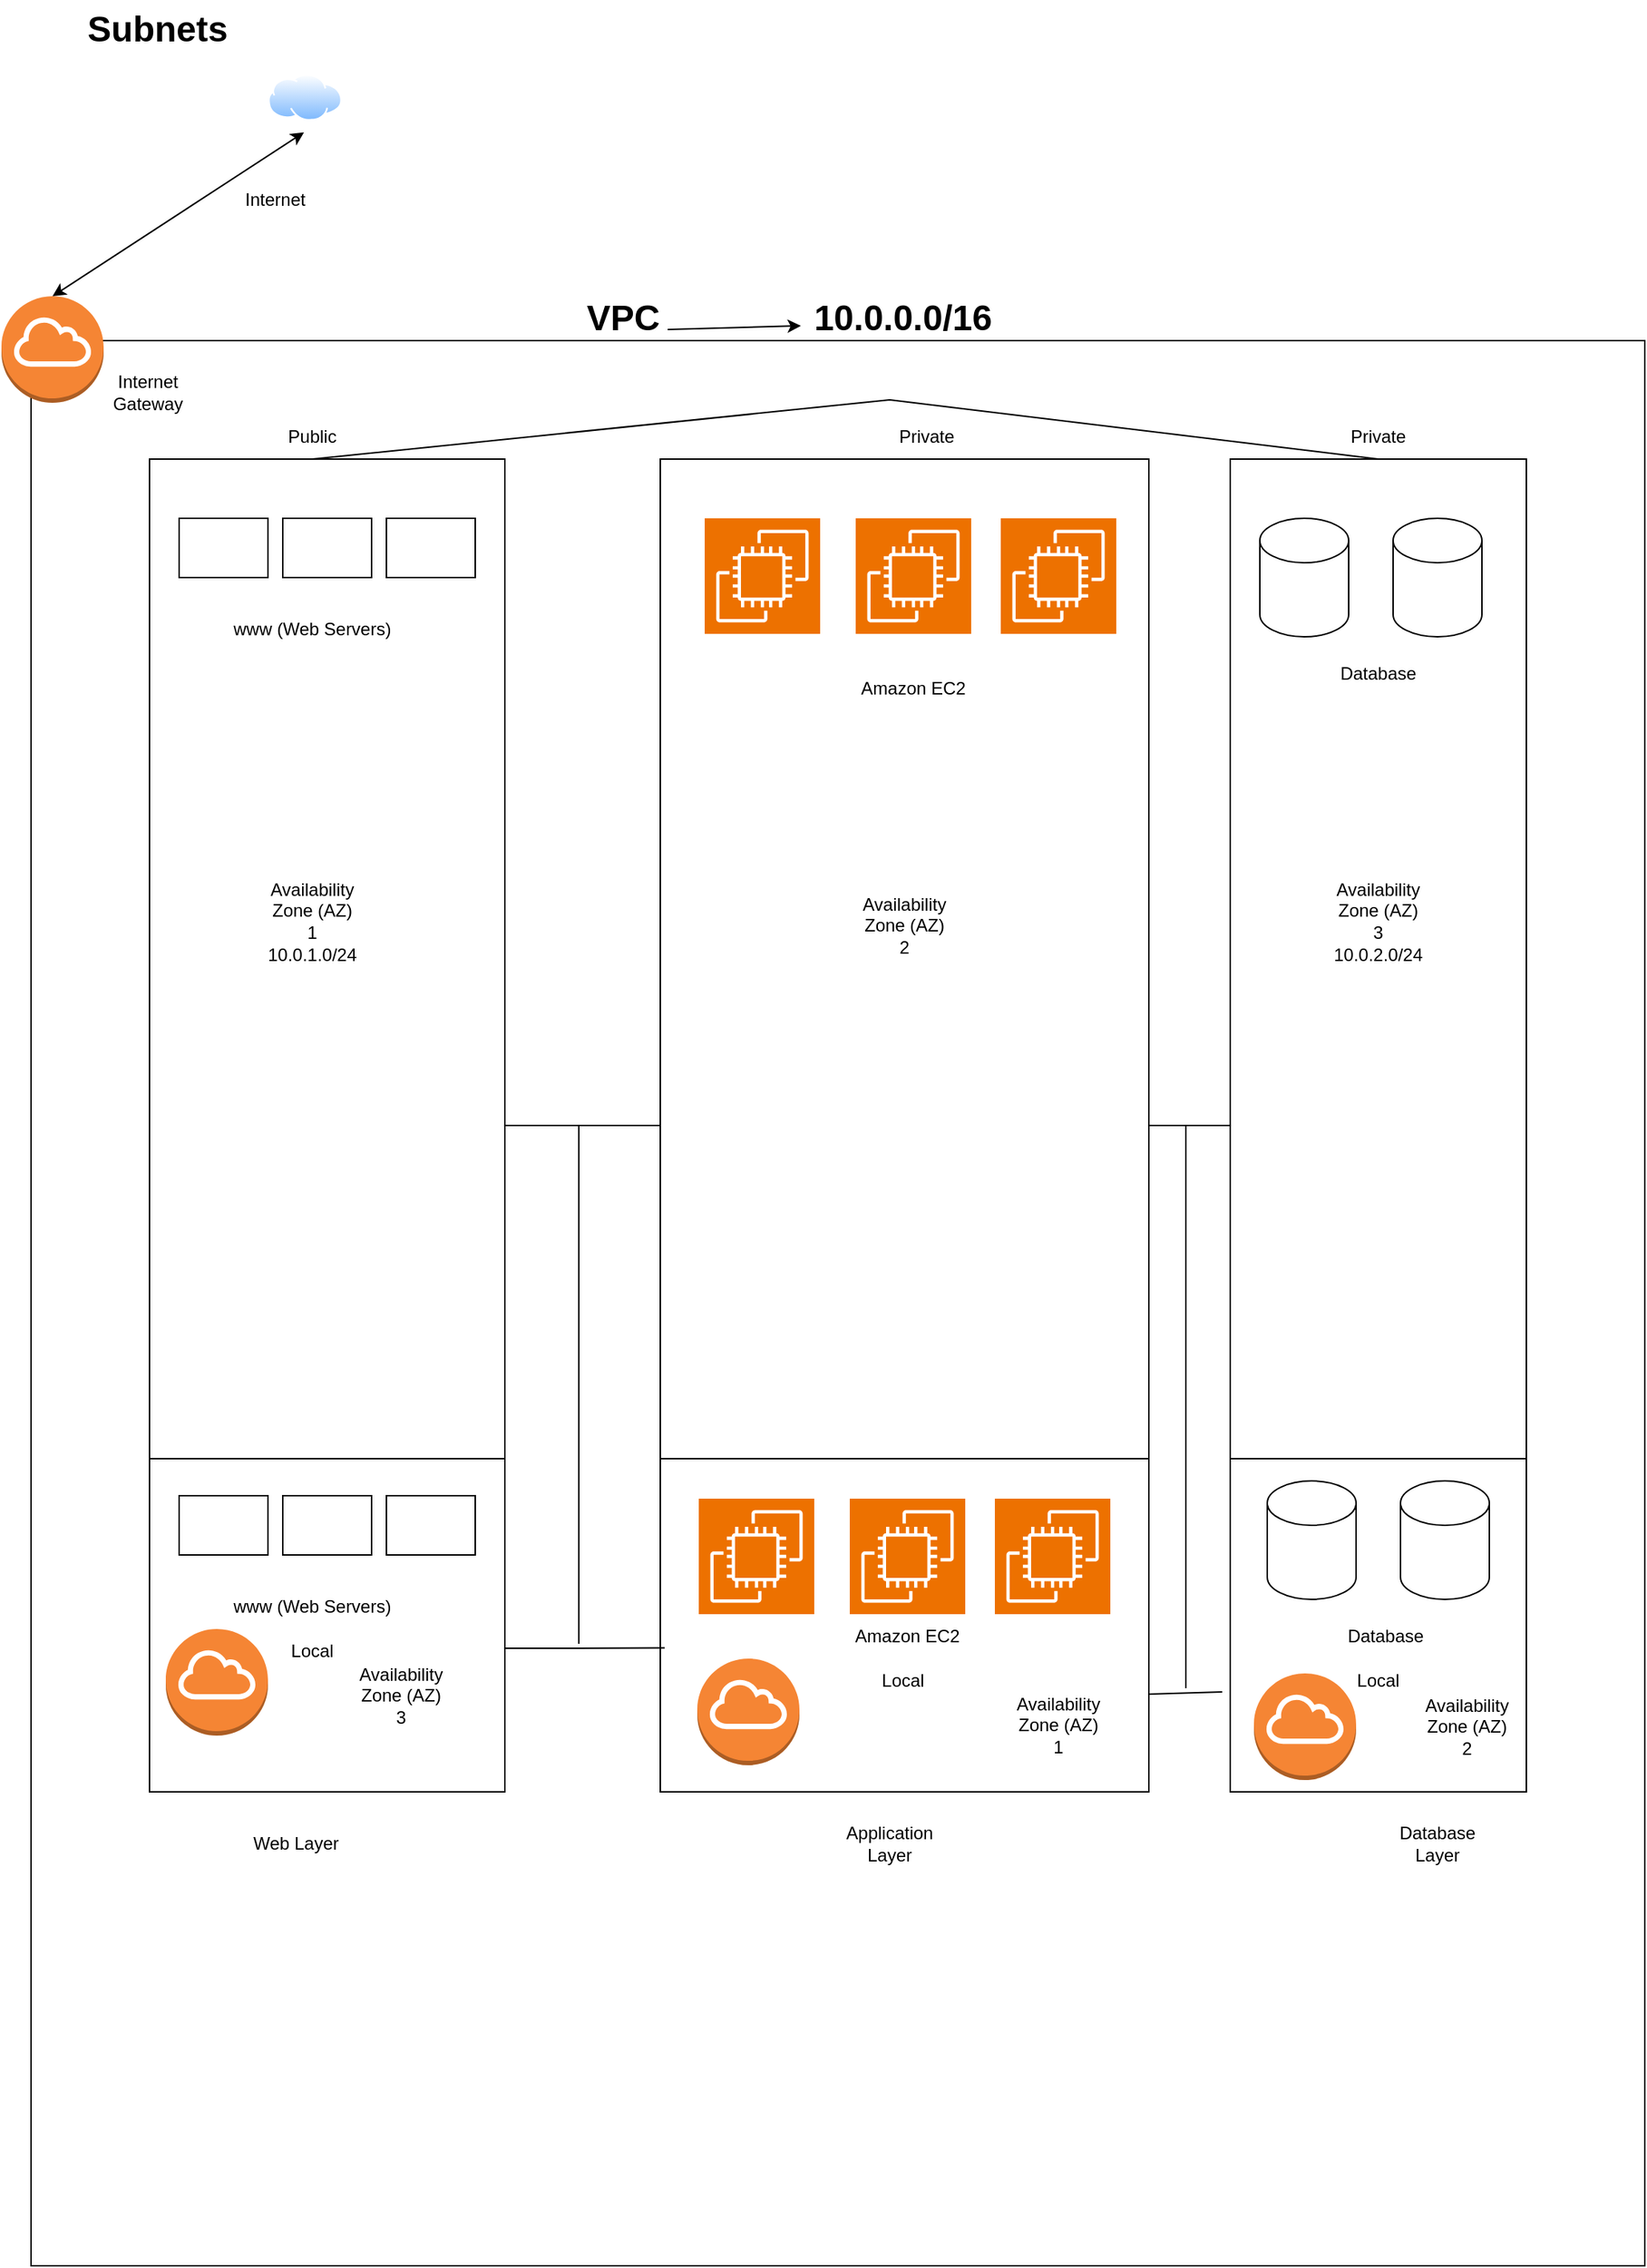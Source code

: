<mxfile version="22.1.11" type="github">
  <diagram name="Page-1" id="9iTtiZq9-TsZFg5jVh1a">
    <mxGraphModel dx="1644" dy="1546" grid="1" gridSize="10" guides="1" tooltips="1" connect="1" arrows="1" fold="1" page="1" pageScale="1" pageWidth="850" pageHeight="1100" math="0" shadow="0">
      <root>
        <mxCell id="0" />
        <mxCell id="1" parent="0" />
        <mxCell id="pUsL_FLaXqviKLcXuYQH-1" value="" style="rounded=0;whiteSpace=wrap;html=1;" parent="1" vertex="1">
          <mxGeometry width="1090" height="1300" as="geometry" />
        </mxCell>
        <mxCell id="pUsL_FLaXqviKLcXuYQH-3" value="Subnets" style="text;strokeColor=none;fillColor=none;html=1;fontSize=24;fontStyle=1;verticalAlign=middle;align=center;" parent="1" vertex="1">
          <mxGeometry x="35" y="-230" width="100" height="40" as="geometry" />
        </mxCell>
        <mxCell id="pUsL_FLaXqviKLcXuYQH-16" value="" style="rounded=0;whiteSpace=wrap;html=1;" parent="1" vertex="1">
          <mxGeometry x="80" y="80" width="240" height="900" as="geometry" />
        </mxCell>
        <mxCell id="pUsL_FLaXqviKLcXuYQH-17" value="" style="rounded=0;whiteSpace=wrap;html=1;" parent="1" vertex="1">
          <mxGeometry x="810" y="80" width="200" height="900" as="geometry" />
        </mxCell>
        <mxCell id="pUsL_FLaXqviKLcXuYQH-18" value="Public" style="text;html=1;strokeColor=none;fillColor=none;align=center;verticalAlign=middle;whiteSpace=wrap;rounded=0;" parent="1" vertex="1">
          <mxGeometry x="160" y="50" width="60" height="30" as="geometry" />
        </mxCell>
        <mxCell id="pUsL_FLaXqviKLcXuYQH-19" value="Private" style="text;html=1;strokeColor=none;fillColor=none;align=center;verticalAlign=middle;whiteSpace=wrap;rounded=0;" parent="1" vertex="1">
          <mxGeometry x="880" y="50" width="60" height="30" as="geometry" />
        </mxCell>
        <mxCell id="pUsL_FLaXqviKLcXuYQH-20" value="10.0.1.0/24" style="text;html=1;strokeColor=none;fillColor=none;align=center;verticalAlign=middle;whiteSpace=wrap;rounded=0;" parent="1" vertex="1">
          <mxGeometry x="160" y="400" width="60" height="30" as="geometry" />
        </mxCell>
        <mxCell id="pUsL_FLaXqviKLcXuYQH-23" value="10.0.2.0/24" style="text;html=1;strokeColor=none;fillColor=none;align=center;verticalAlign=middle;whiteSpace=wrap;rounded=0;" parent="1" vertex="1">
          <mxGeometry x="880" y="400" width="60" height="30" as="geometry" />
        </mxCell>
        <mxCell id="pUsL_FLaXqviKLcXuYQH-24" value="" style="outlineConnect=0;dashed=0;verticalLabelPosition=bottom;verticalAlign=top;align=center;html=1;shape=mxgraph.aws3.internet_gateway;fillColor=#F58534;gradientColor=none;" parent="1" vertex="1">
          <mxGeometry x="-20" y="-30" width="69" height="72" as="geometry" />
        </mxCell>
        <mxCell id="pUsL_FLaXqviKLcXuYQH-25" value="Internet Gateway" style="text;html=1;strokeColor=none;fillColor=none;align=center;verticalAlign=middle;whiteSpace=wrap;rounded=0;" parent="1" vertex="1">
          <mxGeometry x="49" y="20" width="60" height="30" as="geometry" />
        </mxCell>
        <mxCell id="pUsL_FLaXqviKLcXuYQH-26" value="" style="image;aspect=fixed;perimeter=ellipsePerimeter;html=1;align=center;shadow=0;dashed=0;spacingTop=3;image=img/lib/active_directory/internet_cloud.svg;" parent="1" vertex="1">
          <mxGeometry x="160" y="-180" width="50" height="31.5" as="geometry" />
        </mxCell>
        <mxCell id="pUsL_FLaXqviKLcXuYQH-28" value="Internet" style="text;html=1;strokeColor=none;fillColor=none;align=center;verticalAlign=middle;whiteSpace=wrap;rounded=0;" parent="1" vertex="1">
          <mxGeometry x="135" y="-110" width="60" height="30" as="geometry" />
        </mxCell>
        <mxCell id="pUsL_FLaXqviKLcXuYQH-30" value="" style="endArrow=classic;startArrow=classic;html=1;rounded=0;exitX=0.5;exitY=0;exitDx=0;exitDy=0;exitPerimeter=0;entryX=0.487;entryY=1.249;entryDx=0;entryDy=0;entryPerimeter=0;" parent="1" source="pUsL_FLaXqviKLcXuYQH-24" target="pUsL_FLaXqviKLcXuYQH-26" edge="1">
          <mxGeometry width="50" height="50" relative="1" as="geometry">
            <mxPoint x="280" y="-70" as="sourcePoint" />
            <mxPoint x="180" y="-70" as="targetPoint" />
          </mxGeometry>
        </mxCell>
        <mxCell id="pUsL_FLaXqviKLcXuYQH-31" value="" style="rounded=0;whiteSpace=wrap;html=1;" parent="1" vertex="1">
          <mxGeometry x="100" y="120" width="60" height="40" as="geometry" />
        </mxCell>
        <mxCell id="pUsL_FLaXqviKLcXuYQH-32" value="" style="rounded=0;whiteSpace=wrap;html=1;" parent="1" vertex="1">
          <mxGeometry x="170" y="120" width="60" height="40" as="geometry" />
        </mxCell>
        <mxCell id="pUsL_FLaXqviKLcXuYQH-33" value="" style="rounded=0;whiteSpace=wrap;html=1;" parent="1" vertex="1">
          <mxGeometry x="240" y="120" width="60" height="40" as="geometry" />
        </mxCell>
        <mxCell id="pUsL_FLaXqviKLcXuYQH-34" value="www (Web Servers)" style="text;html=1;strokeColor=none;fillColor=none;align=center;verticalAlign=middle;whiteSpace=wrap;rounded=0;" parent="1" vertex="1">
          <mxGeometry x="120" y="180" width="140" height="30" as="geometry" />
        </mxCell>
        <mxCell id="pUsL_FLaXqviKLcXuYQH-35" value="" style="shape=cylinder3;whiteSpace=wrap;html=1;boundedLbl=1;backgroundOutline=1;size=15;" parent="1" vertex="1">
          <mxGeometry x="830" y="120" width="60" height="80" as="geometry" />
        </mxCell>
        <mxCell id="pUsL_FLaXqviKLcXuYQH-36" value="" style="shape=cylinder3;whiteSpace=wrap;html=1;boundedLbl=1;backgroundOutline=1;size=15;" parent="1" vertex="1">
          <mxGeometry x="920" y="120" width="60" height="80" as="geometry" />
        </mxCell>
        <mxCell id="pUsL_FLaXqviKLcXuYQH-37" value="Database" style="text;html=1;strokeColor=none;fillColor=none;align=center;verticalAlign=middle;whiteSpace=wrap;rounded=0;" parent="1" vertex="1">
          <mxGeometry x="880" y="210" width="60" height="30" as="geometry" />
        </mxCell>
        <mxCell id="pUsL_FLaXqviKLcXuYQH-41" value="" style="rounded=0;whiteSpace=wrap;html=1;" parent="1" vertex="1">
          <mxGeometry x="425" y="80" width="330" height="900" as="geometry" />
        </mxCell>
        <mxCell id="pUsL_FLaXqviKLcXuYQH-42" value="Private" style="text;html=1;strokeColor=none;fillColor=none;align=center;verticalAlign=middle;whiteSpace=wrap;rounded=0;" parent="1" vertex="1">
          <mxGeometry x="575" y="50" width="60" height="30" as="geometry" />
        </mxCell>
        <mxCell id="pUsL_FLaXqviKLcXuYQH-43" value="" style="sketch=0;points=[[0,0,0],[0.25,0,0],[0.5,0,0],[0.75,0,0],[1,0,0],[0,1,0],[0.25,1,0],[0.5,1,0],[0.75,1,0],[1,1,0],[0,0.25,0],[0,0.5,0],[0,0.75,0],[1,0.25,0],[1,0.5,0],[1,0.75,0]];outlineConnect=0;fontColor=#232F3E;fillColor=#ED7100;strokeColor=#ffffff;dashed=0;verticalLabelPosition=bottom;verticalAlign=top;align=center;html=1;fontSize=12;fontStyle=0;aspect=fixed;shape=mxgraph.aws4.resourceIcon;resIcon=mxgraph.aws4.ec2;" parent="1" vertex="1">
          <mxGeometry x="455" y="120" width="78" height="78" as="geometry" />
        </mxCell>
        <mxCell id="pUsL_FLaXqviKLcXuYQH-44" value="" style="sketch=0;points=[[0,0,0],[0.25,0,0],[0.5,0,0],[0.75,0,0],[1,0,0],[0,1,0],[0.25,1,0],[0.5,1,0],[0.75,1,0],[1,1,0],[0,0.25,0],[0,0.5,0],[0,0.75,0],[1,0.25,0],[1,0.5,0],[1,0.75,0]];outlineConnect=0;fontColor=#232F3E;fillColor=#ED7100;strokeColor=#ffffff;dashed=0;verticalLabelPosition=bottom;verticalAlign=top;align=center;html=1;fontSize=12;fontStyle=0;aspect=fixed;shape=mxgraph.aws4.resourceIcon;resIcon=mxgraph.aws4.ec2;" parent="1" vertex="1">
          <mxGeometry x="557" y="120" width="78" height="78" as="geometry" />
        </mxCell>
        <mxCell id="pUsL_FLaXqviKLcXuYQH-45" value="" style="sketch=0;points=[[0,0,0],[0.25,0,0],[0.5,0,0],[0.75,0,0],[1,0,0],[0,1,0],[0.25,1,0],[0.5,1,0],[0.75,1,0],[1,1,0],[0,0.25,0],[0,0.5,0],[0,0.75,0],[1,0.25,0],[1,0.5,0],[1,0.75,0]];outlineConnect=0;fontColor=#232F3E;fillColor=#ED7100;strokeColor=#ffffff;dashed=0;verticalLabelPosition=bottom;verticalAlign=top;align=center;html=1;fontSize=12;fontStyle=0;aspect=fixed;shape=mxgraph.aws4.resourceIcon;resIcon=mxgraph.aws4.ec2;" parent="1" vertex="1">
          <mxGeometry x="655" y="120" width="78" height="78" as="geometry" />
        </mxCell>
        <mxCell id="pUsL_FLaXqviKLcXuYQH-46" value="Amazon EC2" style="text;html=1;strokeColor=none;fillColor=none;align=center;verticalAlign=middle;whiteSpace=wrap;rounded=0;" parent="1" vertex="1">
          <mxGeometry x="541" y="220" width="110" height="30" as="geometry" />
        </mxCell>
        <mxCell id="pUsL_FLaXqviKLcXuYQH-48" value="" style="endArrow=none;html=1;rounded=0;exitX=1;exitY=0.5;exitDx=0;exitDy=0;entryX=0;entryY=0.5;entryDx=0;entryDy=0;" parent="1" source="pUsL_FLaXqviKLcXuYQH-16" target="pUsL_FLaXqviKLcXuYQH-41" edge="1">
          <mxGeometry width="50" height="50" relative="1" as="geometry">
            <mxPoint x="510" y="270" as="sourcePoint" />
            <mxPoint x="560" y="220" as="targetPoint" />
          </mxGeometry>
        </mxCell>
        <mxCell id="pUsL_FLaXqviKLcXuYQH-49" value="" style="endArrow=none;html=1;rounded=0;exitX=1;exitY=0.5;exitDx=0;exitDy=0;" parent="1" source="pUsL_FLaXqviKLcXuYQH-41" target="pUsL_FLaXqviKLcXuYQH-17" edge="1">
          <mxGeometry width="50" height="50" relative="1" as="geometry">
            <mxPoint x="760" y="260" as="sourcePoint" />
            <mxPoint x="560" y="220" as="targetPoint" />
            <Array as="points">
              <mxPoint x="780" y="530" />
            </Array>
          </mxGeometry>
        </mxCell>
        <mxCell id="pUsL_FLaXqviKLcXuYQH-52" value="" style="endArrow=none;html=1;rounded=0;exitX=0.5;exitY=1;exitDx=0;exitDy=0;entryX=0.5;entryY=1;entryDx=0;entryDy=0;" parent="1" source="pUsL_FLaXqviKLcXuYQH-18" target="pUsL_FLaXqviKLcXuYQH-19" edge="1">
          <mxGeometry width="50" height="50" relative="1" as="geometry">
            <mxPoint x="640" y="370" as="sourcePoint" />
            <mxPoint x="690" y="320" as="targetPoint" />
            <Array as="points">
              <mxPoint x="580" y="40" />
            </Array>
          </mxGeometry>
        </mxCell>
        <mxCell id="pUsL_FLaXqviKLcXuYQH-54" value="Availability Zone (AZ)&lt;br&gt;2" style="text;html=1;strokeColor=none;fillColor=none;align=center;verticalAlign=middle;whiteSpace=wrap;rounded=0;" parent="1" vertex="1">
          <mxGeometry x="560" y="380" width="60" height="30" as="geometry" />
        </mxCell>
        <mxCell id="pUsL_FLaXqviKLcXuYQH-56" value="" style="endArrow=none;html=1;rounded=0;exitX=0;exitY=0.75;exitDx=0;exitDy=0;entryX=1;entryY=0.75;entryDx=0;entryDy=0;" parent="1" source="pUsL_FLaXqviKLcXuYQH-41" target="pUsL_FLaXqviKLcXuYQH-41" edge="1">
          <mxGeometry width="50" height="50" relative="1" as="geometry">
            <mxPoint x="570" y="540" as="sourcePoint" />
            <mxPoint x="620" y="490" as="targetPoint" />
          </mxGeometry>
        </mxCell>
        <mxCell id="pUsL_FLaXqviKLcXuYQH-57" value="" style="endArrow=none;html=1;rounded=0;exitX=0;exitY=0.75;exitDx=0;exitDy=0;entryX=1;entryY=0.75;entryDx=0;entryDy=0;" parent="1" source="pUsL_FLaXqviKLcXuYQH-16" target="pUsL_FLaXqviKLcXuYQH-16" edge="1">
          <mxGeometry width="50" height="50" relative="1" as="geometry">
            <mxPoint x="435" y="600" as="sourcePoint" />
            <mxPoint x="300" y="590" as="targetPoint" />
          </mxGeometry>
        </mxCell>
        <mxCell id="pUsL_FLaXqviKLcXuYQH-58" value="" style="endArrow=none;html=1;rounded=0;exitX=0;exitY=0.75;exitDx=0;exitDy=0;entryX=1;entryY=0.75;entryDx=0;entryDy=0;" parent="1" source="pUsL_FLaXqviKLcXuYQH-17" target="pUsL_FLaXqviKLcXuYQH-17" edge="1">
          <mxGeometry width="50" height="50" relative="1" as="geometry">
            <mxPoint x="840" y="600" as="sourcePoint" />
            <mxPoint x="980" y="590" as="targetPoint" />
          </mxGeometry>
        </mxCell>
        <mxCell id="pUsL_FLaXqviKLcXuYQH-59" value="" style="rounded=0;whiteSpace=wrap;html=1;" parent="1" vertex="1">
          <mxGeometry x="100" y="780" width="60" height="40" as="geometry" />
        </mxCell>
        <mxCell id="pUsL_FLaXqviKLcXuYQH-60" value="" style="rounded=0;whiteSpace=wrap;html=1;" parent="1" vertex="1">
          <mxGeometry x="170" y="780" width="60" height="40" as="geometry" />
        </mxCell>
        <mxCell id="pUsL_FLaXqviKLcXuYQH-61" value="" style="rounded=0;whiteSpace=wrap;html=1;" parent="1" vertex="1">
          <mxGeometry x="240" y="780" width="60" height="40" as="geometry" />
        </mxCell>
        <mxCell id="pUsL_FLaXqviKLcXuYQH-62" value="www (Web Servers)" style="text;html=1;strokeColor=none;fillColor=none;align=center;verticalAlign=middle;whiteSpace=wrap;rounded=0;" parent="1" vertex="1">
          <mxGeometry x="120" y="840" width="140" height="30" as="geometry" />
        </mxCell>
        <mxCell id="pUsL_FLaXqviKLcXuYQH-63" value="" style="sketch=0;points=[[0,0,0],[0.25,0,0],[0.5,0,0],[0.75,0,0],[1,0,0],[0,1,0],[0.25,1,0],[0.5,1,0],[0.75,1,0],[1,1,0],[0,0.25,0],[0,0.5,0],[0,0.75,0],[1,0.25,0],[1,0.5,0],[1,0.75,0]];outlineConnect=0;fontColor=#232F3E;fillColor=#ED7100;strokeColor=#ffffff;dashed=0;verticalLabelPosition=bottom;verticalAlign=top;align=center;html=1;fontSize=12;fontStyle=0;aspect=fixed;shape=mxgraph.aws4.resourceIcon;resIcon=mxgraph.aws4.ec2;" parent="1" vertex="1">
          <mxGeometry x="451" y="782" width="78" height="78" as="geometry" />
        </mxCell>
        <mxCell id="pUsL_FLaXqviKLcXuYQH-64" value="" style="sketch=0;points=[[0,0,0],[0.25,0,0],[0.5,0,0],[0.75,0,0],[1,0,0],[0,1,0],[0.25,1,0],[0.5,1,0],[0.75,1,0],[1,1,0],[0,0.25,0],[0,0.5,0],[0,0.75,0],[1,0.25,0],[1,0.5,0],[1,0.75,0]];outlineConnect=0;fontColor=#232F3E;fillColor=#ED7100;strokeColor=#ffffff;dashed=0;verticalLabelPosition=bottom;verticalAlign=top;align=center;html=1;fontSize=12;fontStyle=0;aspect=fixed;shape=mxgraph.aws4.resourceIcon;resIcon=mxgraph.aws4.ec2;" parent="1" vertex="1">
          <mxGeometry x="553" y="782" width="78" height="78" as="geometry" />
        </mxCell>
        <mxCell id="pUsL_FLaXqviKLcXuYQH-65" value="" style="sketch=0;points=[[0,0,0],[0.25,0,0],[0.5,0,0],[0.75,0,0],[1,0,0],[0,1,0],[0.25,1,0],[0.5,1,0],[0.75,1,0],[1,1,0],[0,0.25,0],[0,0.5,0],[0,0.75,0],[1,0.25,0],[1,0.5,0],[1,0.75,0]];outlineConnect=0;fontColor=#232F3E;fillColor=#ED7100;strokeColor=#ffffff;dashed=0;verticalLabelPosition=bottom;verticalAlign=top;align=center;html=1;fontSize=12;fontStyle=0;aspect=fixed;shape=mxgraph.aws4.resourceIcon;resIcon=mxgraph.aws4.ec2;" parent="1" vertex="1">
          <mxGeometry x="651" y="782" width="78" height="78" as="geometry" />
        </mxCell>
        <mxCell id="pUsL_FLaXqviKLcXuYQH-66" value="Amazon EC2" style="text;html=1;strokeColor=none;fillColor=none;align=center;verticalAlign=middle;whiteSpace=wrap;rounded=0;" parent="1" vertex="1">
          <mxGeometry x="537" y="860" width="110" height="30" as="geometry" />
        </mxCell>
        <mxCell id="pUsL_FLaXqviKLcXuYQH-69" value="" style="shape=cylinder3;whiteSpace=wrap;html=1;boundedLbl=1;backgroundOutline=1;size=15;" parent="1" vertex="1">
          <mxGeometry x="835" y="770" width="60" height="80" as="geometry" />
        </mxCell>
        <mxCell id="pUsL_FLaXqviKLcXuYQH-70" value="" style="shape=cylinder3;whiteSpace=wrap;html=1;boundedLbl=1;backgroundOutline=1;size=15;" parent="1" vertex="1">
          <mxGeometry x="925" y="770" width="60" height="80" as="geometry" />
        </mxCell>
        <mxCell id="pUsL_FLaXqviKLcXuYQH-71" value="Database" style="text;html=1;strokeColor=none;fillColor=none;align=center;verticalAlign=middle;whiteSpace=wrap;rounded=0;" parent="1" vertex="1">
          <mxGeometry x="885" y="860" width="60" height="30" as="geometry" />
        </mxCell>
        <mxCell id="pUsL_FLaXqviKLcXuYQH-72" value="Local" style="text;html=1;strokeColor=none;fillColor=none;align=center;verticalAlign=middle;whiteSpace=wrap;rounded=0;" parent="1" vertex="1">
          <mxGeometry x="160" y="870" width="60" height="30" as="geometry" />
        </mxCell>
        <mxCell id="pUsL_FLaXqviKLcXuYQH-73" value="Local" style="text;html=1;strokeColor=none;fillColor=none;align=center;verticalAlign=middle;whiteSpace=wrap;rounded=0;" parent="1" vertex="1">
          <mxGeometry x="559" y="890" width="60" height="30" as="geometry" />
        </mxCell>
        <mxCell id="pUsL_FLaXqviKLcXuYQH-74" value="Local" style="text;html=1;strokeColor=none;fillColor=none;align=center;verticalAlign=middle;whiteSpace=wrap;rounded=0;" parent="1" vertex="1">
          <mxGeometry x="880" y="890" width="60" height="30" as="geometry" />
        </mxCell>
        <mxCell id="pUsL_FLaXqviKLcXuYQH-75" value="" style="outlineConnect=0;dashed=0;verticalLabelPosition=bottom;verticalAlign=top;align=center;html=1;shape=mxgraph.aws3.internet_gateway;fillColor=#F58534;gradientColor=none;" parent="1" vertex="1">
          <mxGeometry x="91" y="870" width="69" height="72" as="geometry" />
        </mxCell>
        <mxCell id="pUsL_FLaXqviKLcXuYQH-77" value="" style="outlineConnect=0;dashed=0;verticalLabelPosition=bottom;verticalAlign=top;align=center;html=1;shape=mxgraph.aws3.internet_gateway;fillColor=#F58534;gradientColor=none;" parent="1" vertex="1">
          <mxGeometry x="826" y="900" width="69" height="72" as="geometry" />
        </mxCell>
        <mxCell id="pUsL_FLaXqviKLcXuYQH-78" value="" style="outlineConnect=0;dashed=0;verticalLabelPosition=bottom;verticalAlign=top;align=center;html=1;shape=mxgraph.aws3.internet_gateway;fillColor=#F58534;gradientColor=none;" parent="1" vertex="1">
          <mxGeometry x="450" y="890" width="69" height="72" as="geometry" />
        </mxCell>
        <mxCell id="pUsL_FLaXqviKLcXuYQH-88" value="" style="endArrow=none;html=1;rounded=0;entryX=0.009;entryY=0.892;entryDx=0;entryDy=0;entryPerimeter=0;" parent="1" target="pUsL_FLaXqviKLcXuYQH-41" edge="1">
          <mxGeometry width="50" height="50" relative="1" as="geometry">
            <mxPoint x="320" y="883" as="sourcePoint" />
            <mxPoint x="424.64" y="865" as="targetPoint" />
            <Array as="points">
              <mxPoint x="370" y="883" />
            </Array>
          </mxGeometry>
        </mxCell>
        <mxCell id="pUsL_FLaXqviKLcXuYQH-90" value="" style="endArrow=none;html=1;rounded=0;" parent="1" edge="1">
          <mxGeometry width="50" height="50" relative="1" as="geometry">
            <mxPoint x="370" y="880" as="sourcePoint" />
            <mxPoint x="370" y="530" as="targetPoint" />
          </mxGeometry>
        </mxCell>
        <mxCell id="pUsL_FLaXqviKLcXuYQH-91" value="" style="endArrow=none;html=1;rounded=0;entryX=-0.027;entryY=0.925;entryDx=0;entryDy=0;entryPerimeter=0;" parent="1" target="pUsL_FLaXqviKLcXuYQH-17" edge="1">
          <mxGeometry width="50" height="50" relative="1" as="geometry">
            <mxPoint x="755" y="914" as="sourcePoint" />
            <mxPoint x="805" y="864" as="targetPoint" />
          </mxGeometry>
        </mxCell>
        <mxCell id="pUsL_FLaXqviKLcXuYQH-92" value="" style="endArrow=none;html=1;rounded=0;" parent="1" edge="1">
          <mxGeometry width="50" height="50" relative="1" as="geometry">
            <mxPoint x="780" y="910" as="sourcePoint" />
            <mxPoint x="780" y="530" as="targetPoint" />
          </mxGeometry>
        </mxCell>
        <mxCell id="pUsL_FLaXqviKLcXuYQH-94" value="Availability Zone (AZ)&lt;br&gt;1" style="text;html=1;strokeColor=none;fillColor=none;align=center;verticalAlign=middle;whiteSpace=wrap;rounded=0;" parent="1" vertex="1">
          <mxGeometry x="160" y="370" width="60" height="30" as="geometry" />
        </mxCell>
        <mxCell id="pUsL_FLaXqviKLcXuYQH-96" value="Availability Zone (AZ)&lt;br&gt;3" style="text;html=1;strokeColor=none;fillColor=none;align=center;verticalAlign=middle;whiteSpace=wrap;rounded=0;" parent="1" vertex="1">
          <mxGeometry x="880" y="370" width="60" height="30" as="geometry" />
        </mxCell>
        <mxCell id="pUsL_FLaXqviKLcXuYQH-97" value="Availability Zone (AZ)&lt;br&gt;3" style="text;html=1;strokeColor=none;fillColor=none;align=center;verticalAlign=middle;whiteSpace=wrap;rounded=0;" parent="1" vertex="1">
          <mxGeometry x="220" y="900" width="60" height="30" as="geometry" />
        </mxCell>
        <mxCell id="pUsL_FLaXqviKLcXuYQH-100" value="Availability Zone (AZ)&lt;br&gt;1" style="text;html=1;strokeColor=none;fillColor=none;align=center;verticalAlign=middle;whiteSpace=wrap;rounded=0;" parent="1" vertex="1">
          <mxGeometry x="664" y="920" width="60" height="30" as="geometry" />
        </mxCell>
        <mxCell id="pUsL_FLaXqviKLcXuYQH-103" value="Availability Zone (AZ)&lt;br&gt;2" style="text;html=1;strokeColor=none;fillColor=none;align=center;verticalAlign=middle;whiteSpace=wrap;rounded=0;" parent="1" vertex="1">
          <mxGeometry x="940" y="921" width="60" height="30" as="geometry" />
        </mxCell>
        <mxCell id="pUsL_FLaXqviKLcXuYQH-104" value="Web Layer" style="text;html=1;strokeColor=none;fillColor=none;align=center;verticalAlign=middle;whiteSpace=wrap;rounded=0;" parent="1" vertex="1">
          <mxGeometry x="149" y="1000" width="60" height="30" as="geometry" />
        </mxCell>
        <mxCell id="pUsL_FLaXqviKLcXuYQH-105" value="Application Layer" style="text;html=1;strokeColor=none;fillColor=none;align=center;verticalAlign=middle;whiteSpace=wrap;rounded=0;" parent="1" vertex="1">
          <mxGeometry x="550" y="1000" width="60" height="30" as="geometry" />
        </mxCell>
        <mxCell id="pUsL_FLaXqviKLcXuYQH-106" value="Database Layer" style="text;html=1;strokeColor=none;fillColor=none;align=center;verticalAlign=middle;whiteSpace=wrap;rounded=0;" parent="1" vertex="1">
          <mxGeometry x="920" y="1000" width="60" height="30" as="geometry" />
        </mxCell>
        <mxCell id="pUsL_FLaXqviKLcXuYQH-107" value="&lt;b&gt;&lt;font style=&quot;font-size: 24px;&quot;&gt;VPC&lt;/font&gt;&lt;/b&gt;" style="text;html=1;strokeColor=none;fillColor=none;align=center;verticalAlign=middle;whiteSpace=wrap;rounded=0;" parent="1" vertex="1">
          <mxGeometry x="370" y="-30" width="60" height="30" as="geometry" />
        </mxCell>
        <mxCell id="pUsL_FLaXqviKLcXuYQH-108" value="&lt;b&gt;&lt;font style=&quot;font-size: 24px;&quot;&gt;10.0.0.0/16&lt;/font&gt;&lt;/b&gt;" style="text;html=1;strokeColor=none;fillColor=none;align=center;verticalAlign=middle;whiteSpace=wrap;rounded=0;" parent="1" vertex="1">
          <mxGeometry x="559" y="-30" width="60" height="30" as="geometry" />
        </mxCell>
        <mxCell id="pUsL_FLaXqviKLcXuYQH-112" value="" style="endArrow=classic;html=1;rounded=0;exitX=1;exitY=0.75;exitDx=0;exitDy=0;" parent="1" source="pUsL_FLaXqviKLcXuYQH-107" edge="1">
          <mxGeometry width="50" height="50" relative="1" as="geometry">
            <mxPoint x="400" y="-30" as="sourcePoint" />
            <mxPoint x="520" y="-10" as="targetPoint" />
          </mxGeometry>
        </mxCell>
      </root>
    </mxGraphModel>
  </diagram>
</mxfile>

